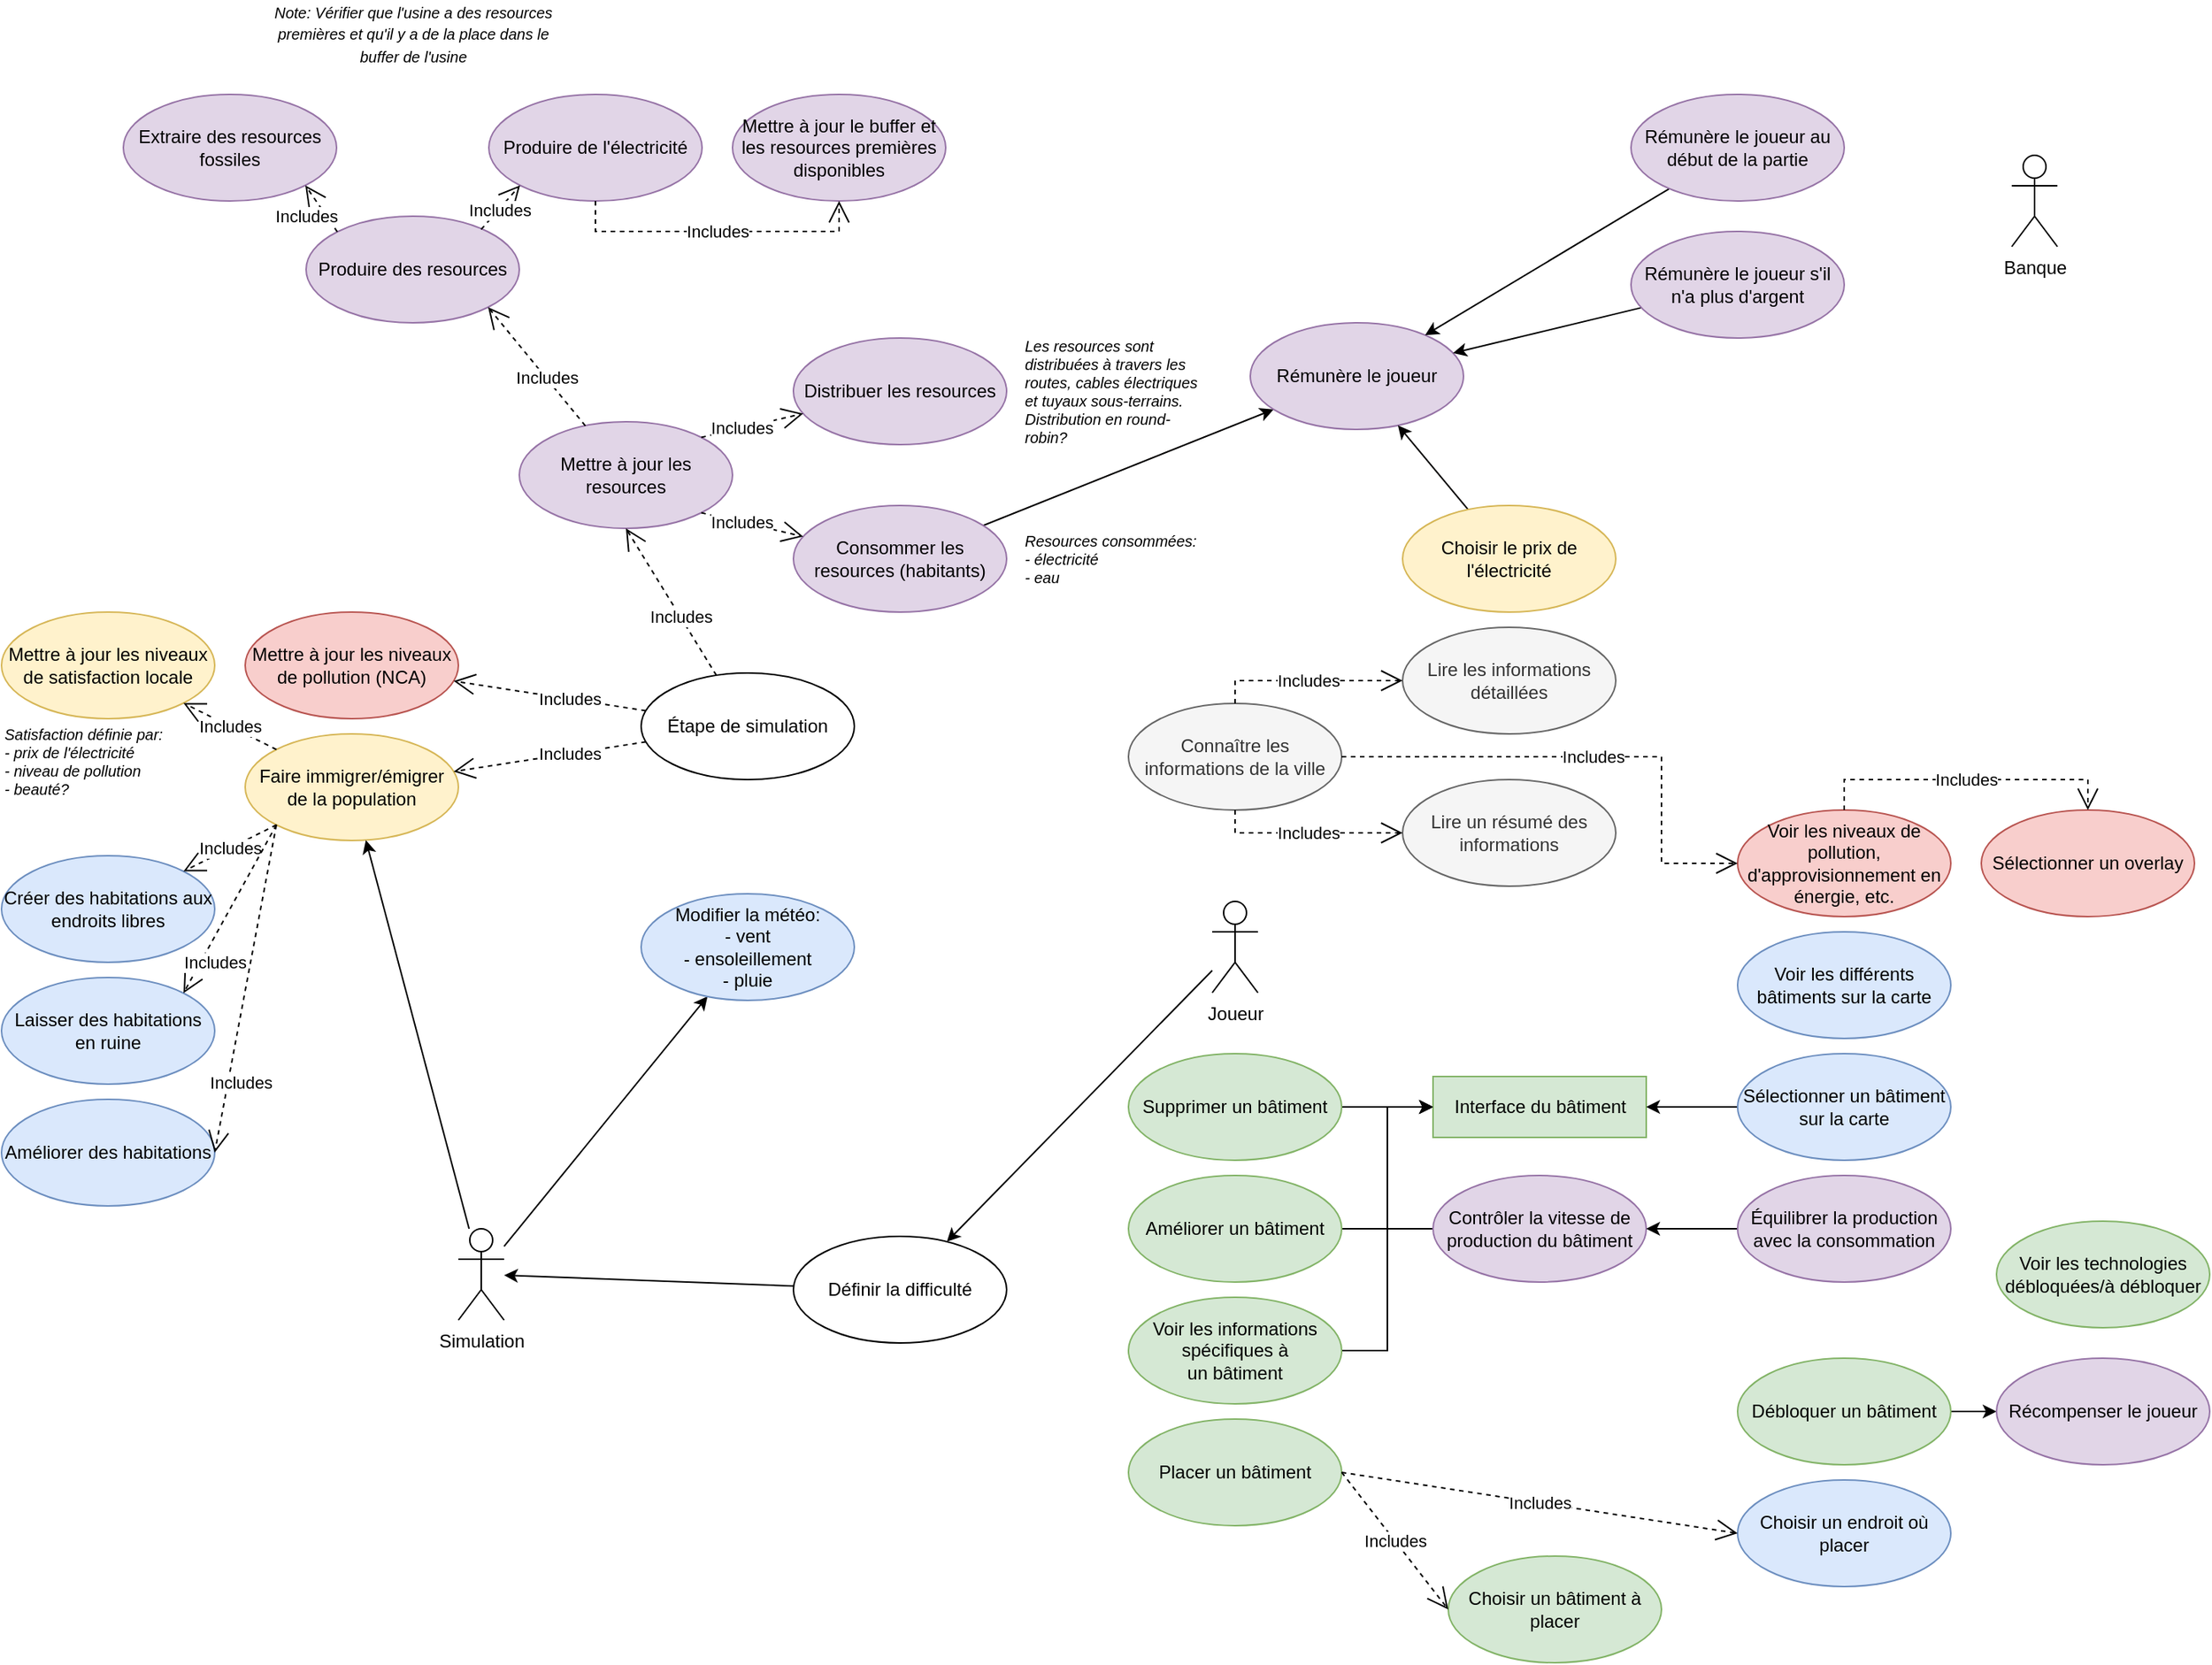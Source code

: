 <mxfile version="13.7.3" type="device" pages="4"><diagram id="BKpxObA5WlxApy4LPUcu" name="Page-1"><mxGraphModel dx="2523" dy="2109" grid="1" gridSize="10" guides="1" tooltips="1" connect="1" arrows="1" fold="1" page="1" pageScale="1" pageWidth="850" pageHeight="1100" math="0" shadow="0"><root><mxCell id="0"/><mxCell id="1" parent="0"/><mxCell id="05nmFog3QC1vqwLNGTM6-1" value="Joueur" style="shape=umlActor;verticalLabelPosition=bottom;verticalAlign=top;html=1;" parent="1" vertex="1"><mxGeometry x="135" y="190" width="30" height="60" as="geometry"/></mxCell><mxCell id="05nmFog3QC1vqwLNGTM6-4" value="Connaître les informations de la ville" style="ellipse;whiteSpace=wrap;html=1;fillColor=#f5f5f5;strokeColor=#666666;fontColor=#333333;" parent="1" vertex="1"><mxGeometry x="80" y="60" width="140" height="70" as="geometry"/></mxCell><mxCell id="05nmFog3QC1vqwLNGTM6-5" value="Lire les informations détaillées" style="ellipse;whiteSpace=wrap;html=1;fillColor=#f5f5f5;strokeColor=#666666;fontColor=#333333;" parent="1" vertex="1"><mxGeometry x="260" y="10" width="140" height="70" as="geometry"/></mxCell><mxCell id="05nmFog3QC1vqwLNGTM6-6" value="Lire un résumé des informations" style="ellipse;whiteSpace=wrap;html=1;fillColor=#f5f5f5;strokeColor=#666666;fontColor=#333333;" parent="1" vertex="1"><mxGeometry x="260" y="110" width="140" height="70" as="geometry"/></mxCell><mxCell id="05nmFog3QC1vqwLNGTM6-7" value="Includes" style="endArrow=open;endSize=12;dashed=1;html=1;rounded=0;edgeStyle=orthogonalEdgeStyle;exitX=0.5;exitY=1;exitDx=0;exitDy=0;entryX=0;entryY=0.5;entryDx=0;entryDy=0;" parent="1" source="05nmFog3QC1vqwLNGTM6-4" target="05nmFog3QC1vqwLNGTM6-6" edge="1"><mxGeometry width="160" relative="1" as="geometry"><mxPoint x="140" y="150" as="sourcePoint"/><mxPoint x="260" y="210" as="targetPoint"/></mxGeometry></mxCell><mxCell id="05nmFog3QC1vqwLNGTM6-8" value="Includes" style="endArrow=open;endSize=12;dashed=1;html=1;rounded=0;edgeStyle=orthogonalEdgeStyle;exitX=0.5;exitY=0;exitDx=0;exitDy=0;entryX=0;entryY=0.5;entryDx=0;entryDy=0;" parent="1" source="05nmFog3QC1vqwLNGTM6-4" target="05nmFog3QC1vqwLNGTM6-5" edge="1"><mxGeometry width="160" relative="1" as="geometry"><mxPoint x="150" y="100" as="sourcePoint"/><mxPoint x="260" y="145" as="targetPoint"/><Array as="points"><mxPoint x="150" y="45"/></Array></mxGeometry></mxCell><mxCell id="05nmFog3QC1vqwLNGTM6-11" value="Placer un bâtiment" style="ellipse;whiteSpace=wrap;html=1;fillColor=#d5e8d4;strokeColor=#82b366;" parent="1" vertex="1"><mxGeometry x="80" y="530" width="140" height="70" as="geometry"/></mxCell><mxCell id="05nmFog3QC1vqwLNGTM6-15" style="edgeStyle=orthogonalEdgeStyle;rounded=0;orthogonalLoop=1;jettySize=auto;html=1;entryX=0;entryY=0.5;entryDx=0;entryDy=0;" parent="1" source="05nmFog3QC1vqwLNGTM6-12" target="05nmFog3QC1vqwLNGTM6-14" edge="1"><mxGeometry relative="1" as="geometry"><Array as="points"><mxPoint x="260" y="325"/><mxPoint x="260" y="325"/></Array></mxGeometry></mxCell><mxCell id="05nmFog3QC1vqwLNGTM6-12" value="Supprimer un bâtiment" style="ellipse;whiteSpace=wrap;html=1;fillColor=#d5e8d4;strokeColor=#82b366;" parent="1" vertex="1"><mxGeometry x="80" y="290" width="140" height="70" as="geometry"/></mxCell><mxCell id="05nmFog3QC1vqwLNGTM6-16" style="edgeStyle=orthogonalEdgeStyle;rounded=0;orthogonalLoop=1;jettySize=auto;html=1;entryX=0;entryY=0.5;entryDx=0;entryDy=0;" parent="1" source="05nmFog3QC1vqwLNGTM6-13" target="05nmFog3QC1vqwLNGTM6-14" edge="1"><mxGeometry relative="1" as="geometry"/></mxCell><mxCell id="05nmFog3QC1vqwLNGTM6-13" value="Améliorer un bâtiment" style="ellipse;whiteSpace=wrap;html=1;fillColor=#d5e8d4;strokeColor=#82b366;" parent="1" vertex="1"><mxGeometry x="80" y="370" width="140" height="70" as="geometry"/></mxCell><mxCell id="05nmFog3QC1vqwLNGTM6-14" value="Interface du bâtiment" style="html=1;fillColor=#d5e8d4;strokeColor=#82b366;" parent="1" vertex="1"><mxGeometry x="280" y="305" width="140" height="40" as="geometry"/></mxCell><mxCell id="05nmFog3QC1vqwLNGTM6-18" style="edgeStyle=orthogonalEdgeStyle;rounded=0;orthogonalLoop=1;jettySize=auto;html=1;entryX=0;entryY=0.5;entryDx=0;entryDy=0;" parent="1" source="05nmFog3QC1vqwLNGTM6-17" target="05nmFog3QC1vqwLNGTM6-14" edge="1"><mxGeometry relative="1" as="geometry"><Array as="points"><mxPoint x="250" y="485"/><mxPoint x="250" y="325"/></Array></mxGeometry></mxCell><mxCell id="05nmFog3QC1vqwLNGTM6-17" value="Voir les informations spécifiques à&lt;br&gt;un bâtiment" style="ellipse;whiteSpace=wrap;html=1;fillColor=#d5e8d4;strokeColor=#82b366;" parent="1" vertex="1"><mxGeometry x="80" y="450" width="140" height="70" as="geometry"/></mxCell><mxCell id="05nmFog3QC1vqwLNGTM6-23" value="Choisir un bâtiment à placer" style="ellipse;whiteSpace=wrap;html=1;fillColor=#d5e8d4;strokeColor=#82b366;" parent="1" vertex="1"><mxGeometry x="290" y="620" width="140" height="70" as="geometry"/></mxCell><mxCell id="05nmFog3QC1vqwLNGTM6-43" value="" style="edgeStyle=elbowEdgeStyle;rounded=0;orthogonalLoop=1;jettySize=auto;elbow=vertical;html=1;" parent="1" source="05nmFog3QC1vqwLNGTM6-24" target="05nmFog3QC1vqwLNGTM6-14" edge="1"><mxGeometry relative="1" as="geometry"/></mxCell><mxCell id="05nmFog3QC1vqwLNGTM6-24" value="Sélectionner un bâtiment sur la carte" style="ellipse;whiteSpace=wrap;html=1;fillColor=#dae8fc;strokeColor=#6c8ebf;" parent="1" vertex="1"><mxGeometry x="480" y="290" width="140" height="70" as="geometry"/></mxCell><mxCell id="05nmFog3QC1vqwLNGTM6-26" value="Choisir un endroit où placer" style="ellipse;whiteSpace=wrap;html=1;fillColor=#dae8fc;strokeColor=#6c8ebf;" parent="1" vertex="1"><mxGeometry x="480" y="570" width="140" height="70" as="geometry"/></mxCell><mxCell id="05nmFog3QC1vqwLNGTM6-27" value="Includes" style="endArrow=open;endSize=12;dashed=1;html=1;rounded=0;exitX=1;exitY=0.5;exitDx=0;exitDy=0;entryX=0;entryY=0.5;entryDx=0;entryDy=0;" parent="1" source="05nmFog3QC1vqwLNGTM6-11" target="05nmFog3QC1vqwLNGTM6-23" edge="1"><mxGeometry width="160" relative="1" as="geometry"><mxPoint x="230" y="575" as="sourcePoint"/><mxPoint x="350.334" y="469.664" as="targetPoint"/></mxGeometry></mxCell><mxCell id="05nmFog3QC1vqwLNGTM6-28" value="Includes" style="endArrow=open;endSize=12;dashed=1;html=1;rounded=0;exitX=1;exitY=0.5;exitDx=0;exitDy=0;entryX=0;entryY=0.5;entryDx=0;entryDy=0;" parent="1" source="05nmFog3QC1vqwLNGTM6-11" target="05nmFog3QC1vqwLNGTM6-26" edge="1"><mxGeometry width="160" relative="1" as="geometry"><mxPoint x="240" y="585" as="sourcePoint"/><mxPoint x="360.334" y="479.664" as="targetPoint"/></mxGeometry></mxCell><mxCell id="05nmFog3QC1vqwLNGTM6-30" value="Voir les différents bâtiments sur la carte" style="ellipse;whiteSpace=wrap;html=1;fillColor=#dae8fc;strokeColor=#6c8ebf;" parent="1" vertex="1"><mxGeometry x="480" y="210" width="140" height="70" as="geometry"/></mxCell><mxCell id="05nmFog3QC1vqwLNGTM6-31" value="Voir les niveaux de pollution, d'approvisionnement en énergie, etc." style="ellipse;whiteSpace=wrap;html=1;fillColor=#f8cecc;strokeColor=#b85450;" parent="1" vertex="1"><mxGeometry x="480" y="130" width="140" height="70" as="geometry"/></mxCell><mxCell id="05nmFog3QC1vqwLNGTM6-32" value="Sélectionner un overlay" style="ellipse;whiteSpace=wrap;html=1;fillColor=#f8cecc;strokeColor=#b85450;" parent="1" vertex="1"><mxGeometry x="640" y="130" width="140" height="70" as="geometry"/></mxCell><mxCell id="05nmFog3QC1vqwLNGTM6-34" value="Includes" style="endArrow=open;endSize=12;dashed=1;html=1;rounded=0;exitX=0.5;exitY=0;exitDx=0;exitDy=0;edgeStyle=elbowEdgeStyle;elbow=vertical;entryX=0.5;entryY=0;entryDx=0;entryDy=0;" parent="1" source="05nmFog3QC1vqwLNGTM6-31" target="05nmFog3QC1vqwLNGTM6-32" edge="1"><mxGeometry width="160" relative="1" as="geometry"><mxPoint x="570" y="60" as="sourcePoint"/><mxPoint x="730" y="60" as="targetPoint"/><Array as="points"><mxPoint x="640" y="110"/></Array></mxGeometry></mxCell><mxCell id="05nmFog3QC1vqwLNGTM6-91" style="edgeStyle=none;rounded=0;orthogonalLoop=1;jettySize=auto;html=1;" parent="1" source="05nmFog3QC1vqwLNGTM6-36" target="05nmFog3QC1vqwLNGTM6-86" edge="1"><mxGeometry relative="1" as="geometry"/></mxCell><mxCell id="05nmFog3QC1vqwLNGTM6-36" value="Simulation" style="shape=umlActor;verticalLabelPosition=bottom;verticalAlign=top;html=1;" parent="1" vertex="1"><mxGeometry x="-360" y="405" width="30" height="60" as="geometry"/></mxCell><mxCell id="05nmFog3QC1vqwLNGTM6-39" value="Mettre à jour les niveaux de pollution (NCA)" style="ellipse;whiteSpace=wrap;html=1;fillColor=#f8cecc;strokeColor=#b85450;" parent="1" vertex="1"><mxGeometry x="-500" width="140" height="70" as="geometry"/></mxCell><mxCell id="05nmFog3QC1vqwLNGTM6-40" value="Mettre à jour les niveaux de satisfaction locale" style="ellipse;whiteSpace=wrap;html=1;fillColor=#fff2cc;strokeColor=#d6b656;" parent="1" vertex="1"><mxGeometry x="-660" width="140" height="70" as="geometry"/></mxCell><mxCell id="05nmFog3QC1vqwLNGTM6-41" value="Faire immigrer/émigrer de la population" style="ellipse;whiteSpace=wrap;html=1;fillColor=#fff2cc;strokeColor=#d6b656;" parent="1" vertex="1"><mxGeometry x="-500" y="80" width="140" height="70" as="geometry"/></mxCell><mxCell id="05nmFog3QC1vqwLNGTM6-44" value="Créer des habitations aux endroits libres" style="ellipse;whiteSpace=wrap;html=1;fillColor=#dae8fc;strokeColor=#6c8ebf;" parent="1" vertex="1"><mxGeometry x="-660" y="160" width="140" height="70" as="geometry"/></mxCell><mxCell id="05nmFog3QC1vqwLNGTM6-45" value="Includes" style="endArrow=open;endSize=12;dashed=1;html=1;rounded=0;exitX=0;exitY=1;exitDx=0;exitDy=0;entryX=1;entryY=0;entryDx=0;entryDy=0;" parent="1" source="05nmFog3QC1vqwLNGTM6-41" target="05nmFog3QC1vqwLNGTM6-44" edge="1"><mxGeometry width="160" relative="1" as="geometry"><mxPoint x="-530.0" y="270" as="sourcePoint"/><mxPoint x="-270.0" y="310" as="targetPoint"/></mxGeometry></mxCell><mxCell id="05nmFog3QC1vqwLNGTM6-46" value="Includes" style="endArrow=open;endSize=12;dashed=1;html=1;rounded=0;exitX=0;exitY=0;exitDx=0;exitDy=0;entryX=1;entryY=1;entryDx=0;entryDy=0;" parent="1" source="05nmFog3QC1vqwLNGTM6-41" target="05nmFog3QC1vqwLNGTM6-40" edge="1"><mxGeometry width="160" relative="1" as="geometry"><mxPoint x="-580.0" y="270" as="sourcePoint"/><mxPoint x="-320.0" y="310" as="targetPoint"/></mxGeometry></mxCell><mxCell id="05nmFog3QC1vqwLNGTM6-47" value="Laisser des habitations en ruine" style="ellipse;whiteSpace=wrap;html=1;fillColor=#dae8fc;strokeColor=#6c8ebf;" parent="1" vertex="1"><mxGeometry x="-660" y="240" width="140" height="70" as="geometry"/></mxCell><mxCell id="05nmFog3QC1vqwLNGTM6-48" value="Includes" style="endArrow=open;endSize=12;dashed=1;html=1;rounded=0;exitX=0;exitY=1;exitDx=0;exitDy=0;entryX=1;entryY=0;entryDx=0;entryDy=0;" parent="1" source="05nmFog3QC1vqwLNGTM6-41" target="05nmFog3QC1vqwLNGTM6-47" edge="1"><mxGeometry x="0.562" y="8" width="160" relative="1" as="geometry"><mxPoint x="-469.497" y="149.749" as="sourcePoint"/><mxPoint x="-530.503" y="180.251" as="targetPoint"/><mxPoint as="offset"/></mxGeometry></mxCell><mxCell id="05nmFog3QC1vqwLNGTM6-51" value="&lt;div style=&quot;font-size: 10px&quot;&gt;&lt;i&gt;&lt;font style=&quot;font-size: 10px&quot;&gt;Satisfaction définie par:&lt;/font&gt;&lt;/i&gt;&lt;/div&gt;&lt;div style=&quot;font-size: 10px&quot;&gt;&lt;span&gt;&lt;i&gt;&lt;font style=&quot;font-size: 10px&quot;&gt;- prix de l'électricité&lt;/font&gt;&lt;/i&gt;&lt;/span&gt;&lt;/div&gt;&lt;div style=&quot;font-size: 10px&quot;&gt;&lt;span&gt;&lt;i&gt;&lt;font style=&quot;font-size: 10px&quot;&gt;- niveau de pollution&lt;/font&gt;&lt;/i&gt;&lt;/span&gt;&lt;/div&gt;&lt;div style=&quot;font-size: 10px&quot;&gt;&lt;i&gt;&lt;font style=&quot;font-size: 10px&quot;&gt;- beauté?&lt;/font&gt;&lt;/i&gt;&lt;/div&gt;" style="text;html=1;strokeColor=none;fillColor=none;align=left;verticalAlign=middle;whiteSpace=wrap;rounded=0;" parent="1" vertex="1"><mxGeometry x="-660" y="70" width="120" height="55" as="geometry"/></mxCell><mxCell id="05nmFog3QC1vqwLNGTM6-52" value="Produire des resources" style="ellipse;whiteSpace=wrap;html=1;fillColor=#e1d5e7;strokeColor=#9673a6;" parent="1" vertex="1"><mxGeometry x="-460" y="-260" width="140" height="70" as="geometry"/></mxCell><mxCell id="05nmFog3QC1vqwLNGTM6-53" value="Extraire des resources fossiles" style="ellipse;whiteSpace=wrap;html=1;fillColor=#e1d5e7;strokeColor=#9673a6;" parent="1" vertex="1"><mxGeometry x="-580" y="-340" width="140" height="70" as="geometry"/></mxCell><mxCell id="05nmFog3QC1vqwLNGTM6-54" value="Includes" style="endArrow=open;endSize=12;dashed=1;html=1;rounded=0;exitX=0;exitY=0;exitDx=0;exitDy=0;entryX=1;entryY=1;entryDx=0;entryDy=0;" parent="1" source="05nmFog3QC1vqwLNGTM6-52" target="05nmFog3QC1vqwLNGTM6-53" edge="1"><mxGeometry x="0.099" y="11" width="160" relative="1" as="geometry"><mxPoint x="-479.997" y="-209.749" as="sourcePoint"/><mxPoint x="-541.003" y="-240.251" as="targetPoint"/><mxPoint as="offset"/></mxGeometry></mxCell><mxCell id="05nmFog3QC1vqwLNGTM6-57" value="Produire de l'électricité" style="ellipse;whiteSpace=wrap;html=1;fillColor=#e1d5e7;strokeColor=#9673a6;" parent="1" vertex="1"><mxGeometry x="-340" y="-340" width="140" height="70" as="geometry"/></mxCell><mxCell id="05nmFog3QC1vqwLNGTM6-58" value="Includes" style="endArrow=open;endSize=12;dashed=1;html=1;rounded=0;exitX=0.821;exitY=0.124;exitDx=0;exitDy=0;entryX=0;entryY=1;entryDx=0;entryDy=0;exitPerimeter=0;" parent="1" source="05nmFog3QC1vqwLNGTM6-52" target="05nmFog3QC1vqwLNGTM6-57" edge="1"><mxGeometry x="-0.088" width="160" relative="1" as="geometry"><mxPoint x="-268.997" y="-229.499" as="sourcePoint"/><mxPoint x="-290.003" y="-260.001" as="targetPoint"/><mxPoint as="offset"/></mxGeometry></mxCell><mxCell id="05nmFog3QC1vqwLNGTM6-63" value="Mettre à jour le buffer et les resources premières disponibles" style="ellipse;whiteSpace=wrap;html=1;fillColor=#e1d5e7;strokeColor=#9673a6;" parent="1" vertex="1"><mxGeometry x="-180" y="-340" width="140" height="70" as="geometry"/></mxCell><mxCell id="05nmFog3QC1vqwLNGTM6-64" value="Mettre à jour les resources" style="ellipse;whiteSpace=wrap;html=1;fillColor=#e1d5e7;strokeColor=#9673a6;" parent="1" vertex="1"><mxGeometry x="-320" y="-125" width="140" height="70" as="geometry"/></mxCell><mxCell id="05nmFog3QC1vqwLNGTM6-65" value="Includes" style="endArrow=open;endSize=12;dashed=1;html=1;rounded=0;entryX=1;entryY=1;entryDx=0;entryDy=0;" parent="1" source="05nmFog3QC1vqwLNGTM6-64" target="05nmFog3QC1vqwLNGTM6-52" edge="1"><mxGeometry x="-0.2" width="160" relative="1" as="geometry"><mxPoint x="-220" y="-170" as="sourcePoint"/><mxPoint x="-300" y="-220" as="targetPoint"/><mxPoint as="offset"/></mxGeometry></mxCell><mxCell id="05nmFog3QC1vqwLNGTM6-67" value="Includes" style="endArrow=open;endSize=12;dashed=1;html=1;rounded=0;exitX=0.5;exitY=1;exitDx=0;exitDy=0;edgeStyle=elbowEdgeStyle;elbow=vertical;entryX=0.5;entryY=1;entryDx=0;entryDy=0;" parent="1" source="05nmFog3QC1vqwLNGTM6-57" target="05nmFog3QC1vqwLNGTM6-63" edge="1"><mxGeometry width="160" relative="1" as="geometry"><mxPoint x="-260" y="-215" as="sourcePoint"/><mxPoint x="-100" y="-215" as="targetPoint"/><Array as="points"><mxPoint x="-160" y="-250"/><mxPoint x="-170" y="-235"/></Array></mxGeometry></mxCell><mxCell id="05nmFog3QC1vqwLNGTM6-68" value="Distribuer les resources" style="ellipse;whiteSpace=wrap;html=1;fillColor=#e1d5e7;strokeColor=#9673a6;" parent="1" vertex="1"><mxGeometry x="-140" y="-180" width="140" height="70" as="geometry"/></mxCell><mxCell id="05nmFog3QC1vqwLNGTM6-69" value="Includes" style="endArrow=open;endSize=12;dashed=1;html=1;rounded=0;exitX=1;exitY=0;exitDx=0;exitDy=0;" parent="1" source="05nmFog3QC1vqwLNGTM6-64" target="05nmFog3QC1vqwLNGTM6-68" edge="1"><mxGeometry x="-0.2" width="160" relative="1" as="geometry"><mxPoint x="-200" y="-170" as="sourcePoint"/><mxPoint x="-120" y="-220" as="targetPoint"/><mxPoint as="offset"/></mxGeometry></mxCell><mxCell id="05nmFog3QC1vqwLNGTM6-108" style="edgeStyle=none;rounded=0;orthogonalLoop=1;jettySize=auto;html=1;strokeColor=#030101;" parent="1" source="05nmFog3QC1vqwLNGTM6-70" target="05nmFog3QC1vqwLNGTM6-107" edge="1"><mxGeometry relative="1" as="geometry"/></mxCell><mxCell id="05nmFog3QC1vqwLNGTM6-70" value="Consommer les resources (habitants)" style="ellipse;whiteSpace=wrap;html=1;fillColor=#e1d5e7;strokeColor=#9673a6;" parent="1" vertex="1"><mxGeometry x="-140" y="-70" width="140" height="70" as="geometry"/></mxCell><mxCell id="05nmFog3QC1vqwLNGTM6-71" value="Includes" style="endArrow=open;endSize=12;dashed=1;html=1;rounded=0;exitX=1;exitY=1;exitDx=0;exitDy=0;" parent="1" source="05nmFog3QC1vqwLNGTM6-64" target="05nmFog3QC1vqwLNGTM6-70" edge="1"><mxGeometry x="-0.2" width="160" relative="1" as="geometry"><mxPoint x="-190.0" y="-135" as="sourcePoint"/><mxPoint x="-130.0" y="-135" as="targetPoint"/><mxPoint as="offset"/></mxGeometry></mxCell><mxCell id="05nmFog3QC1vqwLNGTM6-72" value="&lt;div style=&quot;font-size: 10px&quot;&gt;&lt;i&gt;Les resources sont distribuées à travers les routes, cables électriques et tuyaux sous-terrains. Distribution en round-robin?&lt;/i&gt;&lt;/div&gt;" style="text;html=1;strokeColor=none;fillColor=none;align=left;verticalAlign=middle;whiteSpace=wrap;rounded=0;" parent="1" vertex="1"><mxGeometry x="10" y="-180" width="120" height="70" as="geometry"/></mxCell><mxCell id="05nmFog3QC1vqwLNGTM6-73" value="&lt;div style=&quot;font-size: 10px&quot;&gt;&lt;i&gt;Resources consommées:&lt;/i&gt;&lt;/div&gt;&lt;div style=&quot;font-size: 10px&quot;&gt;&lt;i&gt;- électricité&lt;/i&gt;&lt;/div&gt;&lt;div style=&quot;font-size: 10px&quot;&gt;&lt;i&gt;- eau&lt;/i&gt;&lt;/div&gt;" style="text;html=1;strokeColor=none;fillColor=none;align=left;verticalAlign=middle;whiteSpace=wrap;rounded=0;" parent="1" vertex="1"><mxGeometry x="10" y="-70" width="120" height="70" as="geometry"/></mxCell><mxCell id="05nmFog3QC1vqwLNGTM6-76" value="Étape de simulation" style="ellipse;whiteSpace=wrap;html=1;" parent="1" vertex="1"><mxGeometry x="-240" y="40" width="140" height="70" as="geometry"/></mxCell><mxCell id="05nmFog3QC1vqwLNGTM6-77" value="Includes" style="endArrow=open;endSize=12;dashed=1;html=1;rounded=0;entryX=0.5;entryY=1;entryDx=0;entryDy=0;" parent="1" source="05nmFog3QC1vqwLNGTM6-76" target="05nmFog3QC1vqwLNGTM6-64" edge="1"><mxGeometry x="-0.2" width="160" relative="1" as="geometry"><mxPoint x="-216.136" y="47.883" as="sourcePoint"/><mxPoint x="-280.003" y="-30.001" as="targetPoint"/><mxPoint as="offset"/></mxGeometry></mxCell><mxCell id="05nmFog3QC1vqwLNGTM6-78" value="Includes" style="endArrow=open;endSize=12;dashed=1;html=1;rounded=0;" parent="1" source="05nmFog3QC1vqwLNGTM6-76" target="05nmFog3QC1vqwLNGTM6-39" edge="1"><mxGeometry x="-0.2" width="160" relative="1" as="geometry"><mxPoint x="-246.136" y="157.883" as="sourcePoint"/><mxPoint x="-310.003" y="79.999" as="targetPoint"/><mxPoint as="offset"/></mxGeometry></mxCell><mxCell id="05nmFog3QC1vqwLNGTM6-79" value="Includes" style="endArrow=open;endSize=12;dashed=1;html=1;rounded=0;" parent="1" source="05nmFog3QC1vqwLNGTM6-76" target="05nmFog3QC1vqwLNGTM6-41" edge="1"><mxGeometry x="-0.2" width="160" relative="1" as="geometry"><mxPoint x="-238.066" y="240.003" as="sourcePoint"/><mxPoint x="-301.933" y="162.119" as="targetPoint"/><mxPoint as="offset"/></mxGeometry></mxCell><mxCell id="05nmFog3QC1vqwLNGTM6-80" value="Définir la difficulté" style="ellipse;whiteSpace=wrap;html=1;" parent="1" vertex="1"><mxGeometry x="-140" y="410" width="140" height="70" as="geometry"/></mxCell><mxCell id="05nmFog3QC1vqwLNGTM6-82" value="" style="endArrow=classic;html=1;rounded=0;elbow=vertical;" parent="1" source="05nmFog3QC1vqwLNGTM6-1" target="05nmFog3QC1vqwLNGTM6-80" edge="1"><mxGeometry width="50" height="50" relative="1" as="geometry"><mxPoint x="60" y="280" as="sourcePoint"/><mxPoint x="-120" y="270" as="targetPoint"/></mxGeometry></mxCell><mxCell id="05nmFog3QC1vqwLNGTM6-83" value="" style="endArrow=classic;html=1;rounded=0;elbow=vertical;" parent="1" source="05nmFog3QC1vqwLNGTM6-80" target="05nmFog3QC1vqwLNGTM6-36" edge="1"><mxGeometry width="50" height="50" relative="1" as="geometry"><mxPoint x="-127.92" y="391.45" as="sourcePoint"/><mxPoint x="-212.083" y="439.998" as="targetPoint"/></mxGeometry></mxCell><mxCell id="05nmFog3QC1vqwLNGTM6-85" style="edgeStyle=none;rounded=0;orthogonalLoop=1;jettySize=auto;html=1;" parent="1" source="05nmFog3QC1vqwLNGTM6-36" target="05nmFog3QC1vqwLNGTM6-41" edge="1"><mxGeometry relative="1" as="geometry"><mxPoint x="-378.584" y="320.264" as="sourcePoint"/></mxGeometry></mxCell><mxCell id="05nmFog3QC1vqwLNGTM6-86" value="Modifier la météo:&lt;br&gt;- vent&lt;br&gt;- ensoleillement&lt;br&gt;- pluie" style="ellipse;whiteSpace=wrap;html=1;fillColor=#dae8fc;strokeColor=#6c8ebf;" parent="1" vertex="1"><mxGeometry x="-240" y="185" width="140" height="70" as="geometry"/></mxCell><mxCell id="05nmFog3QC1vqwLNGTM6-96" style="edgeStyle=elbowEdgeStyle;rounded=0;orthogonalLoop=1;jettySize=auto;html=1;entryX=0;entryY=0.5;entryDx=0;entryDy=0;" parent="1" source="05nmFog3QC1vqwLNGTM6-95" target="05nmFog3QC1vqwLNGTM6-14" edge="1"><mxGeometry relative="1" as="geometry"><Array as="points"><mxPoint x="250" y="348"/></Array></mxGeometry></mxCell><mxCell id="05nmFog3QC1vqwLNGTM6-95" value="Contrôler la vitesse de production du bâtiment" style="ellipse;whiteSpace=wrap;html=1;fillColor=#e1d5e7;strokeColor=#9673a6;" parent="1" vertex="1"><mxGeometry x="280" y="370" width="140" height="70" as="geometry"/></mxCell><mxCell id="05nmFog3QC1vqwLNGTM6-97" value="Includes" style="endArrow=open;endSize=12;dashed=1;html=1;rounded=0;edgeStyle=orthogonalEdgeStyle;" parent="1" source="05nmFog3QC1vqwLNGTM6-4" target="05nmFog3QC1vqwLNGTM6-31" edge="1"><mxGeometry width="160" relative="1" as="geometry"><mxPoint x="160" y="140" as="sourcePoint"/><mxPoint x="270" y="155" as="targetPoint"/><Array as="points"><mxPoint x="430" y="95"/><mxPoint x="430" y="165"/></Array></mxGeometry></mxCell><mxCell id="05nmFog3QC1vqwLNGTM6-99" style="edgeStyle=elbowEdgeStyle;rounded=0;orthogonalLoop=1;jettySize=auto;html=1;" parent="1" source="05nmFog3QC1vqwLNGTM6-98" target="05nmFog3QC1vqwLNGTM6-95" edge="1"><mxGeometry relative="1" as="geometry"/></mxCell><mxCell id="05nmFog3QC1vqwLNGTM6-98" value="Équilibrer la production avec la consommation" style="ellipse;whiteSpace=wrap;html=1;fillColor=#e1d5e7;strokeColor=#9673a6;" parent="1" vertex="1"><mxGeometry x="480" y="370" width="140" height="70" as="geometry"/></mxCell><mxCell id="twugHHgipbLyayKjFonK-4" style="edgeStyle=orthogonalEdgeStyle;rounded=0;orthogonalLoop=1;jettySize=auto;html=1;" parent="1" source="05nmFog3QC1vqwLNGTM6-101" target="twugHHgipbLyayKjFonK-3" edge="1"><mxGeometry relative="1" as="geometry"/></mxCell><mxCell id="05nmFog3QC1vqwLNGTM6-101" value="Débloquer un bâtiment" style="ellipse;whiteSpace=wrap;html=1;fillColor=#d5e8d4;strokeColor=#82b366;" parent="1" vertex="1"><mxGeometry x="480" y="490" width="140" height="70" as="geometry"/></mxCell><mxCell id="05nmFog3QC1vqwLNGTM6-107" value="Rémunère le joueur" style="ellipse;whiteSpace=wrap;html=1;fillColor=#e1d5e7;strokeColor=#9673a6;" parent="1" vertex="1"><mxGeometry x="160" y="-190" width="140" height="70" as="geometry"/></mxCell><mxCell id="05nmFog3QC1vqwLNGTM6-113" style="edgeStyle=none;rounded=0;orthogonalLoop=1;jettySize=auto;html=1;strokeColor=#030101;" parent="1" source="05nmFog3QC1vqwLNGTM6-112" target="05nmFog3QC1vqwLNGTM6-107" edge="1"><mxGeometry relative="1" as="geometry"/></mxCell><mxCell id="05nmFog3QC1vqwLNGTM6-112" value="Choisir le prix de l'électricité" style="ellipse;whiteSpace=wrap;html=1;fillColor=#fff2cc;strokeColor=#d6b656;" parent="1" vertex="1"><mxGeometry x="260" y="-70" width="140" height="70" as="geometry"/></mxCell><mxCell id="x-Tf0wciSRKckbv1DGSJ-1" value="Banque" style="shape=umlActor;verticalLabelPosition=bottom;verticalAlign=top;html=1;outlineConnect=0;" parent="1" vertex="1"><mxGeometry x="660" y="-300" width="30" height="60" as="geometry"/></mxCell><mxCell id="x-Tf0wciSRKckbv1DGSJ-5" style="rounded=0;orthogonalLoop=1;jettySize=auto;html=1;" parent="1" source="x-Tf0wciSRKckbv1DGSJ-4" target="05nmFog3QC1vqwLNGTM6-107" edge="1"><mxGeometry relative="1" as="geometry"/></mxCell><mxCell id="x-Tf0wciSRKckbv1DGSJ-4" value="Rémunère le joueur s'il n'a plus d'argent" style="ellipse;whiteSpace=wrap;html=1;fillColor=#e1d5e7;strokeColor=#9673a6;" parent="1" vertex="1"><mxGeometry x="410" y="-250" width="140" height="70" as="geometry"/></mxCell><mxCell id="x-Tf0wciSRKckbv1DGSJ-7" style="edgeStyle=none;rounded=0;orthogonalLoop=1;jettySize=auto;html=1;" parent="1" source="x-Tf0wciSRKckbv1DGSJ-6" target="05nmFog3QC1vqwLNGTM6-107" edge="1"><mxGeometry relative="1" as="geometry"/></mxCell><mxCell id="x-Tf0wciSRKckbv1DGSJ-6" value="Rémunère le joueur au début de la partie" style="ellipse;whiteSpace=wrap;html=1;fillColor=#e1d5e7;strokeColor=#9673a6;" parent="1" vertex="1"><mxGeometry x="410" y="-340" width="140" height="70" as="geometry"/></mxCell><mxCell id="x-Tf0wciSRKckbv1DGSJ-8" value="Améliorer des habitations" style="ellipse;whiteSpace=wrap;html=1;fillColor=#dae8fc;strokeColor=#6c8ebf;" parent="1" vertex="1"><mxGeometry x="-660" y="320" width="140" height="70" as="geometry"/></mxCell><mxCell id="x-Tf0wciSRKckbv1DGSJ-9" value="Includes" style="endArrow=open;endSize=12;dashed=1;html=1;rounded=0;exitX=0;exitY=1;exitDx=0;exitDy=0;entryX=1;entryY=0.5;entryDx=0;entryDy=0;" parent="1" source="05nmFog3QC1vqwLNGTM6-41" target="x-Tf0wciSRKckbv1DGSJ-8" edge="1"><mxGeometry x="0.562" y="8" width="160" relative="1" as="geometry"><mxPoint x="-469.497" y="149.749" as="sourcePoint"/><mxPoint x="-530.503" y="260.251" as="targetPoint"/><mxPoint as="offset"/></mxGeometry></mxCell><mxCell id="twugHHgipbLyayKjFonK-1" value="&lt;i&gt;&lt;font style=&quot;font-size: 10px&quot;&gt;Note: Vérifier que l'usine a des resources premières et qu'il y a de la place dans le buffer de l'usine&lt;/font&gt;&lt;/i&gt;" style="text;html=1;strokeColor=none;fillColor=none;align=center;verticalAlign=middle;whiteSpace=wrap;rounded=0;" parent="1" vertex="1"><mxGeometry x="-487.5" y="-390" width="195" height="20" as="geometry"/></mxCell><mxCell id="twugHHgipbLyayKjFonK-2" value="Voir les technologies débloquées/à débloquer" style="ellipse;whiteSpace=wrap;html=1;fillColor=#d5e8d4;strokeColor=#82b366;" parent="1" vertex="1"><mxGeometry x="650" y="400" width="140" height="70" as="geometry"/></mxCell><mxCell id="twugHHgipbLyayKjFonK-3" value="Récompenser le joueur" style="ellipse;whiteSpace=wrap;html=1;fillColor=#e1d5e7;strokeColor=#9673a6;" parent="1" vertex="1"><mxGeometry x="650" y="490" width="140" height="70" as="geometry"/></mxCell></root></mxGraphModel></diagram><diagram id="9fIcNkGRDBjibVKq3E4E" name="Page-2"><mxGraphModel dx="1181" dy="1226" grid="1" gridSize="10" guides="1" tooltips="1" connect="1" arrows="1" fold="1" page="1" pageScale="1" pageWidth="850" pageHeight="1100" math="0" shadow="0"><root><mxCell id="xvkcenjCir4stBcCDLtu-0"/><mxCell id="xvkcenjCir4stBcCDLtu-1" parent="xvkcenjCir4stBcCDLtu-0"/><mxCell id="xvkcenjCir4stBcCDLtu-38" style="rounded=0;orthogonalLoop=1;jettySize=auto;html=1;" edge="1" parent="xvkcenjCir4stBcCDLtu-1" source="xvkcenjCir4stBcCDLtu-2" target="xvkcenjCir4stBcCDLtu-15"><mxGeometry relative="1" as="geometry"/></mxCell><mxCell id="xvkcenjCir4stBcCDLtu-39" style="edgeStyle=none;rounded=0;orthogonalLoop=1;jettySize=auto;html=1;" edge="1" parent="xvkcenjCir4stBcCDLtu-1" source="xvkcenjCir4stBcCDLtu-2" target="xvkcenjCir4stBcCDLtu-12"><mxGeometry relative="1" as="geometry"/></mxCell><mxCell id="xvkcenjCir4stBcCDLtu-40" style="edgeStyle=none;rounded=0;orthogonalLoop=1;jettySize=auto;html=1;" edge="1" parent="xvkcenjCir4stBcCDLtu-1" source="xvkcenjCir4stBcCDLtu-2" target="xvkcenjCir4stBcCDLtu-10"><mxGeometry relative="1" as="geometry"/></mxCell><mxCell id="xvkcenjCir4stBcCDLtu-41" style="edgeStyle=none;rounded=0;orthogonalLoop=1;jettySize=auto;html=1;" edge="1" parent="xvkcenjCir4stBcCDLtu-1" source="xvkcenjCir4stBcCDLtu-2" target="xvkcenjCir4stBcCDLtu-18"><mxGeometry relative="1" as="geometry"/></mxCell><mxCell id="xvkcenjCir4stBcCDLtu-42" style="edgeStyle=none;rounded=0;orthogonalLoop=1;jettySize=auto;html=1;" edge="1" parent="xvkcenjCir4stBcCDLtu-1" source="xvkcenjCir4stBcCDLtu-2" target="xvkcenjCir4stBcCDLtu-33"><mxGeometry relative="1" as="geometry"/></mxCell><mxCell id="xvkcenjCir4stBcCDLtu-43" style="edgeStyle=none;rounded=0;orthogonalLoop=1;jettySize=auto;html=1;" edge="1" parent="xvkcenjCir4stBcCDLtu-1" source="xvkcenjCir4stBcCDLtu-2" target="xvkcenjCir4stBcCDLtu-34"><mxGeometry relative="1" as="geometry"/></mxCell><mxCell id="xvkcenjCir4stBcCDLtu-44" style="edgeStyle=none;rounded=0;orthogonalLoop=1;jettySize=auto;html=1;" edge="1" parent="xvkcenjCir4stBcCDLtu-1" source="xvkcenjCir4stBcCDLtu-2" target="xvkcenjCir4stBcCDLtu-32"><mxGeometry relative="1" as="geometry"/></mxCell><mxCell id="xvkcenjCir4stBcCDLtu-45" style="edgeStyle=none;rounded=0;orthogonalLoop=1;jettySize=auto;html=1;" edge="1" parent="xvkcenjCir4stBcCDLtu-1" source="xvkcenjCir4stBcCDLtu-2" target="xvkcenjCir4stBcCDLtu-30"><mxGeometry relative="1" as="geometry"/></mxCell><mxCell id="xvkcenjCir4stBcCDLtu-46" style="edgeStyle=none;rounded=0;orthogonalLoop=1;jettySize=auto;html=1;" edge="1" parent="xvkcenjCir4stBcCDLtu-1" source="xvkcenjCir4stBcCDLtu-2" target="xvkcenjCir4stBcCDLtu-8"><mxGeometry relative="1" as="geometry"/></mxCell><mxCell id="xvkcenjCir4stBcCDLtu-47" style="edgeStyle=none;rounded=0;orthogonalLoop=1;jettySize=auto;html=1;" edge="1" parent="xvkcenjCir4stBcCDLtu-1" source="xvkcenjCir4stBcCDLtu-2" target="xvkcenjCir4stBcCDLtu-22"><mxGeometry relative="1" as="geometry"/></mxCell><mxCell id="xvkcenjCir4stBcCDLtu-49" style="edgeStyle=none;rounded=0;orthogonalLoop=1;jettySize=auto;html=1;" edge="1" parent="xvkcenjCir4stBcCDLtu-1" source="xvkcenjCir4stBcCDLtu-2" target="xvkcenjCir4stBcCDLtu-3"><mxGeometry relative="1" as="geometry"/></mxCell><mxCell id="xvkcenjCir4stBcCDLtu-2" value="Joueur" style="shape=umlActor;verticalLabelPosition=bottom;verticalAlign=top;html=1;" vertex="1" parent="xvkcenjCir4stBcCDLtu-1"><mxGeometry x="1222.5" y="400" width="30" height="60" as="geometry"/></mxCell><mxCell id="xvkcenjCir4stBcCDLtu-3" value="Connaître les informations de la ville" style="ellipse;whiteSpace=wrap;html=1;fillColor=#f5f5f5;strokeColor=#666666;fontColor=#333333;" vertex="1" parent="xvkcenjCir4stBcCDLtu-1"><mxGeometry x="932.5" y="900" width="140" height="70" as="geometry"/></mxCell><mxCell id="xvkcenjCir4stBcCDLtu-4" value="Lire les informations détaillées" style="ellipse;whiteSpace=wrap;html=1;fillColor=#f5f5f5;strokeColor=#666666;fontColor=#333333;" vertex="1" parent="xvkcenjCir4stBcCDLtu-1"><mxGeometry x="1112.5" y="850" width="140" height="70" as="geometry"/></mxCell><mxCell id="xvkcenjCir4stBcCDLtu-5" value="Lire un résumé des informations" style="ellipse;whiteSpace=wrap;html=1;fillColor=#f5f5f5;strokeColor=#666666;fontColor=#333333;" vertex="1" parent="xvkcenjCir4stBcCDLtu-1"><mxGeometry x="1112.5" y="950" width="140" height="70" as="geometry"/></mxCell><mxCell id="xvkcenjCir4stBcCDLtu-6" value="Includes" style="endArrow=open;endSize=12;dashed=1;html=1;rounded=0;edgeStyle=orthogonalEdgeStyle;exitX=0.5;exitY=1;exitDx=0;exitDy=0;entryX=0;entryY=0.5;entryDx=0;entryDy=0;" edge="1" parent="xvkcenjCir4stBcCDLtu-1" source="xvkcenjCir4stBcCDLtu-3" target="xvkcenjCir4stBcCDLtu-5"><mxGeometry width="160" relative="1" as="geometry"><mxPoint x="992.5" y="990" as="sourcePoint"/><mxPoint x="1112.5" y="1050" as="targetPoint"/></mxGeometry></mxCell><mxCell id="xvkcenjCir4stBcCDLtu-7" value="Includes" style="endArrow=open;endSize=12;dashed=1;html=1;rounded=0;edgeStyle=orthogonalEdgeStyle;exitX=0.5;exitY=0;exitDx=0;exitDy=0;entryX=0;entryY=0.5;entryDx=0;entryDy=0;" edge="1" parent="xvkcenjCir4stBcCDLtu-1" source="xvkcenjCir4stBcCDLtu-3" target="xvkcenjCir4stBcCDLtu-4"><mxGeometry width="160" relative="1" as="geometry"><mxPoint x="1002.5" y="940" as="sourcePoint"/><mxPoint x="1112.5" y="985" as="targetPoint"/><Array as="points"><mxPoint x="1002.5" y="885"/></Array></mxGeometry></mxCell><mxCell id="xvkcenjCir4stBcCDLtu-8" value="Placer un bâtiment" style="ellipse;whiteSpace=wrap;html=1;fillColor=#d5e8d4;strokeColor=#82b366;" vertex="1" parent="xvkcenjCir4stBcCDLtu-1"><mxGeometry x="1340" y="600" width="140" height="70" as="geometry"/></mxCell><mxCell id="xvkcenjCir4stBcCDLtu-9" style="edgeStyle=orthogonalEdgeStyle;rounded=0;orthogonalLoop=1;jettySize=auto;html=1;entryX=0;entryY=0.5;entryDx=0;entryDy=0;" edge="1" parent="xvkcenjCir4stBcCDLtu-1" source="xvkcenjCir4stBcCDLtu-10" target="xvkcenjCir4stBcCDLtu-13"><mxGeometry relative="1" as="geometry"><Array as="points"><mxPoint x="1530" y="130"/><mxPoint x="1530" y="130"/></Array></mxGeometry></mxCell><mxCell id="xvkcenjCir4stBcCDLtu-10" value="Supprimer un bâtiment" style="ellipse;whiteSpace=wrap;html=1;fillColor=#d5e8d4;strokeColor=#82b366;" vertex="1" parent="xvkcenjCir4stBcCDLtu-1"><mxGeometry x="1350" y="95" width="140" height="70" as="geometry"/></mxCell><mxCell id="xvkcenjCir4stBcCDLtu-11" style="edgeStyle=orthogonalEdgeStyle;rounded=0;orthogonalLoop=1;jettySize=auto;html=1;entryX=0;entryY=0.5;entryDx=0;entryDy=0;" edge="1" parent="xvkcenjCir4stBcCDLtu-1" source="xvkcenjCir4stBcCDLtu-12" target="xvkcenjCir4stBcCDLtu-13"><mxGeometry relative="1" as="geometry"/></mxCell><mxCell id="xvkcenjCir4stBcCDLtu-12" value="Améliorer un bâtiment" style="ellipse;whiteSpace=wrap;html=1;fillColor=#d5e8d4;strokeColor=#82b366;" vertex="1" parent="xvkcenjCir4stBcCDLtu-1"><mxGeometry x="1350" y="175" width="140" height="70" as="geometry"/></mxCell><mxCell id="xvkcenjCir4stBcCDLtu-13" value="Interface du bâtiment" style="html=1;fillColor=#d5e8d4;strokeColor=#82b366;" vertex="1" parent="xvkcenjCir4stBcCDLtu-1"><mxGeometry x="1550" y="110" width="140" height="40" as="geometry"/></mxCell><mxCell id="xvkcenjCir4stBcCDLtu-14" style="edgeStyle=orthogonalEdgeStyle;rounded=0;orthogonalLoop=1;jettySize=auto;html=1;entryX=0;entryY=0.5;entryDx=0;entryDy=0;" edge="1" parent="xvkcenjCir4stBcCDLtu-1" source="xvkcenjCir4stBcCDLtu-15" target="xvkcenjCir4stBcCDLtu-13"><mxGeometry relative="1" as="geometry"><Array as="points"><mxPoint x="1520" y="290"/><mxPoint x="1520" y="130"/></Array></mxGeometry></mxCell><mxCell id="xvkcenjCir4stBcCDLtu-15" value="Voir les informations spécifiques à&lt;br&gt;un bâtiment" style="ellipse;whiteSpace=wrap;html=1;fillColor=#d5e8d4;strokeColor=#82b366;" vertex="1" parent="xvkcenjCir4stBcCDLtu-1"><mxGeometry x="1350" y="255" width="140" height="70" as="geometry"/></mxCell><mxCell id="xvkcenjCir4stBcCDLtu-16" value="Choisir un bâtiment à placer" style="ellipse;whiteSpace=wrap;html=1;fillColor=#d5e8d4;strokeColor=#82b366;" vertex="1" parent="xvkcenjCir4stBcCDLtu-1"><mxGeometry x="1550" y="650" width="140" height="70" as="geometry"/></mxCell><mxCell id="xvkcenjCir4stBcCDLtu-36" style="edgeStyle=orthogonalEdgeStyle;rounded=0;orthogonalLoop=1;jettySize=auto;html=1;entryX=0;entryY=0.5;entryDx=0;entryDy=0;" edge="1" parent="xvkcenjCir4stBcCDLtu-1" source="xvkcenjCir4stBcCDLtu-18" target="xvkcenjCir4stBcCDLtu-13"><mxGeometry relative="1" as="geometry"/></mxCell><mxCell id="xvkcenjCir4stBcCDLtu-18" value="Sélectionner un bâtiment sur la carte" style="ellipse;whiteSpace=wrap;html=1;fillColor=#dae8fc;strokeColor=#6c8ebf;" vertex="1" parent="xvkcenjCir4stBcCDLtu-1"><mxGeometry x="1350" y="10" width="140" height="70" as="geometry"/></mxCell><mxCell id="xvkcenjCir4stBcCDLtu-19" value="Choisir un endroit où placer" style="ellipse;whiteSpace=wrap;html=1;fillColor=#dae8fc;strokeColor=#6c8ebf;" vertex="1" parent="xvkcenjCir4stBcCDLtu-1"><mxGeometry x="1550" y="560" width="140" height="70" as="geometry"/></mxCell><mxCell id="xvkcenjCir4stBcCDLtu-20" value="Includes" style="endArrow=open;endSize=12;dashed=1;html=1;rounded=0;exitX=1;exitY=0.5;exitDx=0;exitDy=0;entryX=0;entryY=0.5;entryDx=0;entryDy=0;" edge="1" parent="xvkcenjCir4stBcCDLtu-1" source="xvkcenjCir4stBcCDLtu-8" target="xvkcenjCir4stBcCDLtu-16"><mxGeometry width="160" relative="1" as="geometry"><mxPoint x="1490" y="645" as="sourcePoint"/><mxPoint x="1610.334" y="539.664" as="targetPoint"/></mxGeometry></mxCell><mxCell id="xvkcenjCir4stBcCDLtu-21" value="Includes" style="endArrow=open;endSize=12;dashed=1;html=1;rounded=0;exitX=1;exitY=0.5;exitDx=0;exitDy=0;entryX=0;entryY=0.5;entryDx=0;entryDy=0;" edge="1" parent="xvkcenjCir4stBcCDLtu-1" source="xvkcenjCir4stBcCDLtu-8" target="xvkcenjCir4stBcCDLtu-19"><mxGeometry width="160" relative="1" as="geometry"><mxPoint x="1500" y="655" as="sourcePoint"/><mxPoint x="1620.334" y="549.664" as="targetPoint"/></mxGeometry></mxCell><mxCell id="xvkcenjCir4stBcCDLtu-22" value="Voir les différents bâtiments sur la carte" style="ellipse;whiteSpace=wrap;html=1;fillColor=#dae8fc;strokeColor=#6c8ebf;" vertex="1" parent="xvkcenjCir4stBcCDLtu-1"><mxGeometry x="1230" y="750" width="140" height="70" as="geometry"/></mxCell><mxCell id="xvkcenjCir4stBcCDLtu-23" value="Voir les niveaux de pollution, d'approvisionnement en énergie, etc." style="ellipse;whiteSpace=wrap;html=1;fillColor=#f8cecc;strokeColor=#b85450;" vertex="1" parent="xvkcenjCir4stBcCDLtu-1"><mxGeometry x="1342.5" y="900" width="140" height="70" as="geometry"/></mxCell><mxCell id="xvkcenjCir4stBcCDLtu-24" value="Sélectionner un overlay" style="ellipse;whiteSpace=wrap;html=1;fillColor=#f8cecc;strokeColor=#b85450;" vertex="1" parent="xvkcenjCir4stBcCDLtu-1"><mxGeometry x="1507.5" y="900" width="140" height="70" as="geometry"/></mxCell><mxCell id="xvkcenjCir4stBcCDLtu-25" value="Includes" style="endArrow=open;endSize=12;dashed=1;html=1;rounded=0;exitX=0.5;exitY=0;exitDx=0;exitDy=0;edgeStyle=elbowEdgeStyle;elbow=vertical;" edge="1" parent="xvkcenjCir4stBcCDLtu-1" source="xvkcenjCir4stBcCDLtu-23" target="xvkcenjCir4stBcCDLtu-24"><mxGeometry width="160" relative="1" as="geometry"><mxPoint x="1432.5" y="830" as="sourcePoint"/><mxPoint x="1572.5" y="900.0" as="targetPoint"/><Array as="points"><mxPoint x="1502.5" y="880"/></Array></mxGeometry></mxCell><mxCell id="xvkcenjCir4stBcCDLtu-26" style="edgeStyle=elbowEdgeStyle;rounded=0;orthogonalLoop=1;jettySize=auto;html=1;entryX=0;entryY=0.5;entryDx=0;entryDy=0;" edge="1" parent="xvkcenjCir4stBcCDLtu-1" source="xvkcenjCir4stBcCDLtu-27" target="xvkcenjCir4stBcCDLtu-13"><mxGeometry relative="1" as="geometry"><Array as="points"><mxPoint x="1520" y="153"/></Array></mxGeometry></mxCell><mxCell id="xvkcenjCir4stBcCDLtu-27" value="Contrôler la vitesse de production du bâtiment" style="ellipse;whiteSpace=wrap;html=1;fillColor=#e1d5e7;strokeColor=#9673a6;" vertex="1" parent="xvkcenjCir4stBcCDLtu-1"><mxGeometry x="1550" y="175" width="140" height="70" as="geometry"/></mxCell><mxCell id="xvkcenjCir4stBcCDLtu-28" value="Includes" style="endArrow=open;endSize=12;dashed=1;html=1;rounded=0;edgeStyle=orthogonalEdgeStyle;" edge="1" parent="xvkcenjCir4stBcCDLtu-1" source="xvkcenjCir4stBcCDLtu-3" target="xvkcenjCir4stBcCDLtu-23"><mxGeometry width="160" relative="1" as="geometry"><mxPoint x="1012.5" y="980" as="sourcePoint"/><mxPoint x="1122.5" y="995" as="targetPoint"/><Array as="points"/></mxGeometry></mxCell><mxCell id="xvkcenjCir4stBcCDLtu-29" style="edgeStyle=elbowEdgeStyle;rounded=0;orthogonalLoop=1;jettySize=auto;html=1;" edge="1" parent="xvkcenjCir4stBcCDLtu-1" source="xvkcenjCir4stBcCDLtu-30" target="xvkcenjCir4stBcCDLtu-27"><mxGeometry relative="1" as="geometry"/></mxCell><mxCell id="xvkcenjCir4stBcCDLtu-30" value="Équilibrer la production avec la consommation" style="ellipse;whiteSpace=wrap;html=1;fillColor=#e1d5e7;strokeColor=#9673a6;" vertex="1" parent="xvkcenjCir4stBcCDLtu-1"><mxGeometry x="1550" y="305" width="140" height="70" as="geometry"/></mxCell><mxCell id="xvkcenjCir4stBcCDLtu-31" style="edgeStyle=orthogonalEdgeStyle;rounded=0;orthogonalLoop=1;jettySize=auto;html=1;" edge="1" parent="xvkcenjCir4stBcCDLtu-1" source="xvkcenjCir4stBcCDLtu-32" target="xvkcenjCir4stBcCDLtu-35"><mxGeometry relative="1" as="geometry"/></mxCell><mxCell id="xvkcenjCir4stBcCDLtu-32" value="Débloquer un bâtiment" style="ellipse;whiteSpace=wrap;html=1;fillColor=#d5e8d4;strokeColor=#82b366;" vertex="1" parent="xvkcenjCir4stBcCDLtu-1"><mxGeometry x="910" y="480" width="140" height="70" as="geometry"/></mxCell><mxCell id="xvkcenjCir4stBcCDLtu-33" value="Choisir le prix de l'électricité" style="ellipse;whiteSpace=wrap;html=1;fillColor=#fff2cc;strokeColor=#d6b656;" vertex="1" parent="xvkcenjCir4stBcCDLtu-1"><mxGeometry x="910" y="260" width="140" height="70" as="geometry"/></mxCell><mxCell id="xvkcenjCir4stBcCDLtu-34" value="Voir les technologies débloquées/à débloquer" style="ellipse;whiteSpace=wrap;html=1;fillColor=#d5e8d4;strokeColor=#82b366;" vertex="1" parent="xvkcenjCir4stBcCDLtu-1"><mxGeometry x="910" y="380" width="140" height="70" as="geometry"/></mxCell><mxCell id="xvkcenjCir4stBcCDLtu-35" value="Récompenser le joueur" style="ellipse;whiteSpace=wrap;html=1;fillColor=#e1d5e7;strokeColor=#9673a6;" vertex="1" parent="xvkcenjCir4stBcCDLtu-1"><mxGeometry x="910" y="570" width="140" height="70" as="geometry"/></mxCell></root></mxGraphModel></diagram><diagram id="XrpcB0xbfdYbG_A5SIhl" name="Page-3"><mxGraphModel dx="3220" dy="1430" grid="1" gridSize="10" guides="1" tooltips="1" connect="1" arrows="1" fold="1" page="1" pageScale="1" pageWidth="850" pageHeight="1100" math="0" shadow="0"><root><mxCell id="jjawDDlXRKX3Bgny6dL3-0"/><mxCell id="jjawDDlXRKX3Bgny6dL3-1" parent="jjawDDlXRKX3Bgny6dL3-0"/><mxCell id="jjawDDlXRKX3Bgny6dL3-2" value="Joueur" style="shape=umlActor;verticalLabelPosition=bottom;verticalAlign=top;html=1;" vertex="1" parent="jjawDDlXRKX3Bgny6dL3-1"><mxGeometry x="-220" y="760" width="30" height="60" as="geometry"/></mxCell><mxCell id="jjawDDlXRKX3Bgny6dL3-3" style="edgeStyle=none;rounded=0;orthogonalLoop=1;jettySize=auto;html=1;" edge="1" parent="jjawDDlXRKX3Bgny6dL3-1" source="jjawDDlXRKX3Bgny6dL3-4" target="jjawDDlXRKX3Bgny6dL3-38"><mxGeometry relative="1" as="geometry"/></mxCell><mxCell id="jjawDDlXRKX3Bgny6dL3-4" value="Simulation" style="shape=umlActor;verticalLabelPosition=bottom;verticalAlign=top;html=1;" vertex="1" parent="jjawDDlXRKX3Bgny6dL3-1"><mxGeometry x="-515" y="770" width="30" height="60" as="geometry"/></mxCell><mxCell id="jjawDDlXRKX3Bgny6dL3-5" value="Mettre à jour les niveaux de pollution (NCA)" style="ellipse;whiteSpace=wrap;html=1;fillColor=#f8cecc;strokeColor=#b85450;" vertex="1" parent="jjawDDlXRKX3Bgny6dL3-1"><mxGeometry x="-617.5" y="470" width="140" height="70" as="geometry"/></mxCell><mxCell id="jjawDDlXRKX3Bgny6dL3-6" value="Mettre à jour les niveaux de satisfaction locale" style="ellipse;whiteSpace=wrap;html=1;fillColor=#fff2cc;strokeColor=#d6b656;" vertex="1" parent="jjawDDlXRKX3Bgny6dL3-1"><mxGeometry x="-800" y="500" width="140" height="70" as="geometry"/></mxCell><mxCell id="jjawDDlXRKX3Bgny6dL3-7" value="Faire immigrer/émigrer de la population" style="ellipse;whiteSpace=wrap;html=1;fillColor=#fff2cc;strokeColor=#d6b656;" vertex="1" parent="jjawDDlXRKX3Bgny6dL3-1"><mxGeometry x="-625" y="580" width="140" height="70" as="geometry"/></mxCell><mxCell id="jjawDDlXRKX3Bgny6dL3-8" value="Créer des habitations aux endroits libres" style="ellipse;whiteSpace=wrap;html=1;fillColor=#dae8fc;strokeColor=#6c8ebf;" vertex="1" parent="jjawDDlXRKX3Bgny6dL3-1"><mxGeometry x="-810" y="650" width="140" height="70" as="geometry"/></mxCell><mxCell id="jjawDDlXRKX3Bgny6dL3-9" value="Includes" style="endArrow=open;endSize=12;dashed=1;html=1;rounded=0;exitX=0;exitY=1;exitDx=0;exitDy=0;entryX=1;entryY=0;entryDx=0;entryDy=0;" edge="1" parent="jjawDDlXRKX3Bgny6dL3-1" source="jjawDDlXRKX3Bgny6dL3-7" target="jjawDDlXRKX3Bgny6dL3-8"><mxGeometry width="160" relative="1" as="geometry"><mxPoint x="-660.0" y="820" as="sourcePoint"/><mxPoint x="-400.0" y="860" as="targetPoint"/></mxGeometry></mxCell><mxCell id="jjawDDlXRKX3Bgny6dL3-10" value="Includes" style="endArrow=open;endSize=12;dashed=1;html=1;rounded=0;exitX=0;exitY=0;exitDx=0;exitDy=0;entryX=1;entryY=1;entryDx=0;entryDy=0;" edge="1" parent="jjawDDlXRKX3Bgny6dL3-1" source="jjawDDlXRKX3Bgny6dL3-7" target="jjawDDlXRKX3Bgny6dL3-6"><mxGeometry width="160" relative="1" as="geometry"><mxPoint x="-710.0" y="820" as="sourcePoint"/><mxPoint x="-450.0" y="860" as="targetPoint"/></mxGeometry></mxCell><mxCell id="jjawDDlXRKX3Bgny6dL3-11" value="Laisser des habitations en ruine" style="ellipse;whiteSpace=wrap;html=1;fillColor=#dae8fc;strokeColor=#6c8ebf;" vertex="1" parent="jjawDDlXRKX3Bgny6dL3-1"><mxGeometry x="-810" y="730" width="140" height="70" as="geometry"/></mxCell><mxCell id="jjawDDlXRKX3Bgny6dL3-12" value="Includes" style="endArrow=open;endSize=12;dashed=1;html=1;rounded=0;exitX=0;exitY=1;exitDx=0;exitDy=0;entryX=1;entryY=0;entryDx=0;entryDy=0;" edge="1" parent="jjawDDlXRKX3Bgny6dL3-1" source="jjawDDlXRKX3Bgny6dL3-7" target="jjawDDlXRKX3Bgny6dL3-11"><mxGeometry x="0.562" y="8" width="160" relative="1" as="geometry"><mxPoint x="-599.497" y="699.749" as="sourcePoint"/><mxPoint x="-660.503" y="730.251" as="targetPoint"/><mxPoint as="offset"/></mxGeometry></mxCell><mxCell id="jjawDDlXRKX3Bgny6dL3-13" value="&lt;div style=&quot;font-size: 10px&quot;&gt;&lt;i&gt;&lt;font style=&quot;font-size: 10px&quot;&gt;Satisfaction définie par:&lt;/font&gt;&lt;/i&gt;&lt;/div&gt;&lt;div style=&quot;font-size: 10px&quot;&gt;&lt;span&gt;&lt;i&gt;&lt;font style=&quot;font-size: 10px&quot;&gt;- prix de l'électricité&lt;/font&gt;&lt;/i&gt;&lt;/span&gt;&lt;/div&gt;&lt;div style=&quot;font-size: 10px&quot;&gt;&lt;span&gt;&lt;i&gt;&lt;font style=&quot;font-size: 10px&quot;&gt;- niveau de pollution&lt;/font&gt;&lt;/i&gt;&lt;/span&gt;&lt;/div&gt;" style="text;html=1;strokeColor=none;fillColor=none;align=left;verticalAlign=middle;whiteSpace=wrap;rounded=0;" vertex="1" parent="jjawDDlXRKX3Bgny6dL3-1"><mxGeometry x="-800" y="577.5" width="120" height="55" as="geometry"/></mxCell><mxCell id="jjawDDlXRKX3Bgny6dL3-14" value="Produire des resources" style="ellipse;whiteSpace=wrap;html=1;fillColor=#e1d5e7;strokeColor=#9673a6;" vertex="1" parent="jjawDDlXRKX3Bgny6dL3-1"><mxGeometry x="-590" y="290" width="140" height="70" as="geometry"/></mxCell><mxCell id="jjawDDlXRKX3Bgny6dL3-15" value="Extraire des resources fossiles" style="ellipse;whiteSpace=wrap;html=1;fillColor=#e1d5e7;strokeColor=#9673a6;" vertex="1" parent="jjawDDlXRKX3Bgny6dL3-1"><mxGeometry x="-710" y="210" width="140" height="70" as="geometry"/></mxCell><mxCell id="jjawDDlXRKX3Bgny6dL3-16" value="Includes" style="endArrow=open;endSize=12;dashed=1;html=1;rounded=0;exitX=0;exitY=0;exitDx=0;exitDy=0;entryX=1;entryY=1;entryDx=0;entryDy=0;" edge="1" parent="jjawDDlXRKX3Bgny6dL3-1" source="jjawDDlXRKX3Bgny6dL3-14" target="jjawDDlXRKX3Bgny6dL3-15"><mxGeometry x="0.099" y="11" width="160" relative="1" as="geometry"><mxPoint x="-609.997" y="340.251" as="sourcePoint"/><mxPoint x="-671.003" y="309.749" as="targetPoint"/><mxPoint as="offset"/></mxGeometry></mxCell><mxCell id="jjawDDlXRKX3Bgny6dL3-17" value="Produire de l'électricité" style="ellipse;whiteSpace=wrap;html=1;fillColor=#e1d5e7;strokeColor=#9673a6;" vertex="1" parent="jjawDDlXRKX3Bgny6dL3-1"><mxGeometry x="-460" y="180" width="140" height="70" as="geometry"/></mxCell><mxCell id="jjawDDlXRKX3Bgny6dL3-18" value="Includes" style="endArrow=open;endSize=12;dashed=1;html=1;rounded=0;exitX=0.821;exitY=0.124;exitDx=0;exitDy=0;entryX=0;entryY=1;entryDx=0;entryDy=0;exitPerimeter=0;" edge="1" parent="jjawDDlXRKX3Bgny6dL3-1" source="jjawDDlXRKX3Bgny6dL3-14" target="jjawDDlXRKX3Bgny6dL3-17"><mxGeometry x="-0.088" width="160" relative="1" as="geometry"><mxPoint x="-398.997" y="320.501" as="sourcePoint"/><mxPoint x="-420.003" y="289.999" as="targetPoint"/><mxPoint as="offset"/></mxGeometry></mxCell><mxCell id="jjawDDlXRKX3Bgny6dL3-19" value="Mettre à jour le buffer et les resources premières disponibles" style="ellipse;whiteSpace=wrap;html=1;fillColor=#e1d5e7;strokeColor=#9673a6;" vertex="1" parent="jjawDDlXRKX3Bgny6dL3-1"><mxGeometry x="-300" y="180" width="140" height="70" as="geometry"/></mxCell><mxCell id="jjawDDlXRKX3Bgny6dL3-20" value="Mettre à jour les resources" style="ellipse;whiteSpace=wrap;html=1;fillColor=#e1d5e7;strokeColor=#9673a6;" vertex="1" parent="jjawDDlXRKX3Bgny6dL3-1"><mxGeometry x="-450" y="425" width="140" height="70" as="geometry"/></mxCell><mxCell id="jjawDDlXRKX3Bgny6dL3-21" value="Includes" style="endArrow=open;endSize=12;dashed=1;html=1;rounded=0;entryX=1;entryY=1;entryDx=0;entryDy=0;" edge="1" parent="jjawDDlXRKX3Bgny6dL3-1" source="jjawDDlXRKX3Bgny6dL3-20" target="jjawDDlXRKX3Bgny6dL3-14"><mxGeometry x="-0.2" width="160" relative="1" as="geometry"><mxPoint x="-350" y="380" as="sourcePoint"/><mxPoint x="-430" y="330" as="targetPoint"/><mxPoint as="offset"/></mxGeometry></mxCell><mxCell id="jjawDDlXRKX3Bgny6dL3-22" value="Includes" style="endArrow=open;endSize=12;dashed=1;html=1;rounded=0;exitX=0.5;exitY=1;exitDx=0;exitDy=0;edgeStyle=elbowEdgeStyle;elbow=vertical;entryX=0.5;entryY=1;entryDx=0;entryDy=0;" edge="1" parent="jjawDDlXRKX3Bgny6dL3-1" source="jjawDDlXRKX3Bgny6dL3-17" target="jjawDDlXRKX3Bgny6dL3-19"><mxGeometry width="160" relative="1" as="geometry"><mxPoint x="-380" y="305" as="sourcePoint"/><mxPoint x="-220" y="305" as="targetPoint"/><Array as="points"><mxPoint x="-280" y="270"/><mxPoint x="-290" y="285"/></Array></mxGeometry></mxCell><mxCell id="jjawDDlXRKX3Bgny6dL3-23" value="Distribuer les resources" style="ellipse;whiteSpace=wrap;html=1;fillColor=#e1d5e7;strokeColor=#9673a6;" vertex="1" parent="jjawDDlXRKX3Bgny6dL3-1"><mxGeometry x="-310" y="330" width="140" height="70" as="geometry"/></mxCell><mxCell id="jjawDDlXRKX3Bgny6dL3-24" value="Includes" style="endArrow=open;endSize=12;dashed=1;html=1;rounded=0;exitX=1;exitY=0;exitDx=0;exitDy=0;" edge="1" parent="jjawDDlXRKX3Bgny6dL3-1" source="jjawDDlXRKX3Bgny6dL3-20" target="jjawDDlXRKX3Bgny6dL3-23"><mxGeometry x="-0.2" width="160" relative="1" as="geometry"><mxPoint x="-330" y="380" as="sourcePoint"/><mxPoint x="-250" y="330" as="targetPoint"/><mxPoint as="offset"/></mxGeometry></mxCell><mxCell id="jjawDDlXRKX3Bgny6dL3-25" style="edgeStyle=none;rounded=0;orthogonalLoop=1;jettySize=auto;html=1;strokeColor=#030101;" edge="1" parent="jjawDDlXRKX3Bgny6dL3-1" source="jjawDDlXRKX3Bgny6dL3-26" target="jjawDDlXRKX3Bgny6dL3-39"><mxGeometry relative="1" as="geometry"/></mxCell><mxCell id="jjawDDlXRKX3Bgny6dL3-26" value="Consommer les resources (habitants)" style="ellipse;whiteSpace=wrap;html=1;fillColor=#e1d5e7;strokeColor=#9673a6;" vertex="1" parent="jjawDDlXRKX3Bgny6dL3-1"><mxGeometry x="-230" y="425" width="140" height="70" as="geometry"/></mxCell><mxCell id="jjawDDlXRKX3Bgny6dL3-27" value="Includes" style="endArrow=open;endSize=12;dashed=1;html=1;rounded=0;exitX=1;exitY=1;exitDx=0;exitDy=0;" edge="1" parent="jjawDDlXRKX3Bgny6dL3-1" source="jjawDDlXRKX3Bgny6dL3-20" target="jjawDDlXRKX3Bgny6dL3-26"><mxGeometry x="-0.2" width="160" relative="1" as="geometry"><mxPoint x="-320.0" y="415" as="sourcePoint"/><mxPoint x="-260.0" y="415" as="targetPoint"/><mxPoint as="offset"/></mxGeometry></mxCell><mxCell id="jjawDDlXRKX3Bgny6dL3-28" value="&lt;div style=&quot;font-size: 10px&quot;&gt;&lt;i&gt;Les resources sont distribuées à travers les routes, cables électriques et tuyaux sous-terrains.&amp;nbsp;&lt;/i&gt;&lt;/div&gt;" style="text;html=1;strokeColor=none;fillColor=none;align=left;verticalAlign=middle;whiteSpace=wrap;rounded=0;" vertex="1" parent="jjawDDlXRKX3Bgny6dL3-1"><mxGeometry x="-150" y="330" width="120" height="70" as="geometry"/></mxCell><mxCell id="jjawDDlXRKX3Bgny6dL3-30" value="Étape de simulation" style="ellipse;whiteSpace=wrap;html=1;" vertex="1" parent="jjawDDlXRKX3Bgny6dL3-1"><mxGeometry x="-420" y="570" width="140" height="70" as="geometry"/></mxCell><mxCell id="jjawDDlXRKX3Bgny6dL3-31" value="Includes" style="endArrow=open;endSize=12;dashed=1;html=1;rounded=0;entryX=0.5;entryY=1;entryDx=0;entryDy=0;" edge="1" parent="jjawDDlXRKX3Bgny6dL3-1" source="jjawDDlXRKX3Bgny6dL3-30" target="jjawDDlXRKX3Bgny6dL3-20"><mxGeometry x="-0.2" width="160" relative="1" as="geometry"><mxPoint x="-346.136" y="597.883" as="sourcePoint"/><mxPoint x="-410.003" y="519.999" as="targetPoint"/><mxPoint as="offset"/></mxGeometry></mxCell><mxCell id="jjawDDlXRKX3Bgny6dL3-32" value="Includes" style="endArrow=open;endSize=12;dashed=1;html=1;rounded=0;" edge="1" parent="jjawDDlXRKX3Bgny6dL3-1" source="jjawDDlXRKX3Bgny6dL3-30" target="jjawDDlXRKX3Bgny6dL3-5"><mxGeometry x="-0.2" width="160" relative="1" as="geometry"><mxPoint x="-376.136" y="707.883" as="sourcePoint"/><mxPoint x="-440.003" y="629.999" as="targetPoint"/><mxPoint as="offset"/></mxGeometry></mxCell><mxCell id="jjawDDlXRKX3Bgny6dL3-33" value="Includes" style="endArrow=open;endSize=12;dashed=1;html=1;rounded=0;" edge="1" parent="jjawDDlXRKX3Bgny6dL3-1" source="jjawDDlXRKX3Bgny6dL3-30" target="jjawDDlXRKX3Bgny6dL3-7"><mxGeometry x="-0.2" width="160" relative="1" as="geometry"><mxPoint x="-368.066" y="790.003" as="sourcePoint"/><mxPoint x="-431.933" y="712.119" as="targetPoint"/><mxPoint as="offset"/></mxGeometry></mxCell><mxCell id="jjawDDlXRKX3Bgny6dL3-34" value="Définir la difficulté" style="ellipse;whiteSpace=wrap;html=1;" vertex="1" parent="jjawDDlXRKX3Bgny6dL3-1"><mxGeometry x="-422.5" y="830" width="140" height="70" as="geometry"/></mxCell><mxCell id="jjawDDlXRKX3Bgny6dL3-35" value="" style="endArrow=classic;html=1;rounded=0;elbow=vertical;" edge="1" parent="jjawDDlXRKX3Bgny6dL3-1" source="jjawDDlXRKX3Bgny6dL3-2" target="jjawDDlXRKX3Bgny6dL3-34"><mxGeometry width="50" height="50" relative="1" as="geometry"><mxPoint x="-70" y="830" as="sourcePoint"/><mxPoint x="-250" y="820" as="targetPoint"/></mxGeometry></mxCell><mxCell id="jjawDDlXRKX3Bgny6dL3-36" value="" style="endArrow=classic;html=1;rounded=0;elbow=vertical;" edge="1" parent="jjawDDlXRKX3Bgny6dL3-1" source="jjawDDlXRKX3Bgny6dL3-34" target="jjawDDlXRKX3Bgny6dL3-4"><mxGeometry width="50" height="50" relative="1" as="geometry"><mxPoint x="-257.92" y="941.45" as="sourcePoint"/><mxPoint x="-342.083" y="989.998" as="targetPoint"/></mxGeometry></mxCell><mxCell id="jjawDDlXRKX3Bgny6dL3-37" style="edgeStyle=none;rounded=0;orthogonalLoop=1;jettySize=auto;html=1;" edge="1" parent="jjawDDlXRKX3Bgny6dL3-1" source="jjawDDlXRKX3Bgny6dL3-4" target="jjawDDlXRKX3Bgny6dL3-7"><mxGeometry relative="1" as="geometry"><mxPoint x="-508.584" y="870.264" as="sourcePoint"/></mxGeometry></mxCell><mxCell id="jjawDDlXRKX3Bgny6dL3-38" value="Modifier la météo:&lt;br&gt;- vent&lt;br&gt;- ensoleillement&lt;br&gt;- pluie" style="ellipse;whiteSpace=wrap;html=1;fillColor=#dae8fc;strokeColor=#6c8ebf;" vertex="1" parent="jjawDDlXRKX3Bgny6dL3-1"><mxGeometry x="-617.5" y="930" width="140" height="70" as="geometry"/></mxCell><mxCell id="_Uir9X6mfKXGcegGxEwD-0" style="edgeStyle=none;rounded=0;orthogonalLoop=1;jettySize=auto;html=1;" edge="1" parent="jjawDDlXRKX3Bgny6dL3-1" source="jjawDDlXRKX3Bgny6dL3-39" target="jjawDDlXRKX3Bgny6dL3-2"><mxGeometry relative="1" as="geometry"/></mxCell><mxCell id="jjawDDlXRKX3Bgny6dL3-39" value="Rémunère le joueur" style="ellipse;whiteSpace=wrap;html=1;fillColor=#e1d5e7;strokeColor=#9673a6;" vertex="1" parent="jjawDDlXRKX3Bgny6dL3-1"><mxGeometry x="-230" y="570" width="140" height="70" as="geometry"/></mxCell><mxCell id="jjawDDlXRKX3Bgny6dL3-40" value="Améliorer des habitations" style="ellipse;whiteSpace=wrap;html=1;fillColor=#dae8fc;strokeColor=#6c8ebf;" vertex="1" parent="jjawDDlXRKX3Bgny6dL3-1"><mxGeometry x="-810" y="810" width="140" height="70" as="geometry"/></mxCell><mxCell id="jjawDDlXRKX3Bgny6dL3-41" value="Includes" style="endArrow=open;endSize=12;dashed=1;html=1;rounded=0;exitX=0;exitY=1;exitDx=0;exitDy=0;entryX=1;entryY=0.5;entryDx=0;entryDy=0;" edge="1" parent="jjawDDlXRKX3Bgny6dL3-1" source="jjawDDlXRKX3Bgny6dL3-7" target="jjawDDlXRKX3Bgny6dL3-40"><mxGeometry x="0.562" y="8" width="160" relative="1" as="geometry"><mxPoint x="-599.497" y="699.749" as="sourcePoint"/><mxPoint x="-660.503" y="810.251" as="targetPoint"/><mxPoint as="offset"/></mxGeometry></mxCell><mxCell id="jjawDDlXRKX3Bgny6dL3-42" value="&lt;i&gt;&lt;font style=&quot;font-size: 10px&quot;&gt;Note: Vérifier que l'usine a des resources premières et qu'il y a de la place dans le buffer de l'usine&lt;/font&gt;&lt;/i&gt;" style="text;html=1;strokeColor=none;fillColor=none;align=center;verticalAlign=middle;whiteSpace=wrap;rounded=0;" vertex="1" parent="jjawDDlXRKX3Bgny6dL3-1"><mxGeometry x="-505" y="140" width="195" height="20" as="geometry"/></mxCell></root></mxGraphModel></diagram><diagram id="OFtXVAK6fks2r9u4JL7b" name="Page-4"><mxGraphModel dx="2031" dy="2326" grid="1" gridSize="10" guides="1" tooltips="1" connect="1" arrows="1" fold="1" page="1" pageScale="1" pageWidth="850" pageHeight="1100" math="0" shadow="0"><root><mxCell id="gjd-7IiXSgjSYDNwBm_v-0"/><mxCell id="gjd-7IiXSgjSYDNwBm_v-1" parent="gjd-7IiXSgjSYDNwBm_v-0"/><mxCell id="ouuNtmtPT8Gzq_1p8iTY-2" style="edgeStyle=none;rounded=0;orthogonalLoop=1;jettySize=auto;html=1;" edge="1" parent="gjd-7IiXSgjSYDNwBm_v-1" source="gjd-7IiXSgjSYDNwBm_v-2" target="ouuNtmtPT8Gzq_1p8iTY-0"><mxGeometry relative="1" as="geometry"/></mxCell><mxCell id="gjd-7IiXSgjSYDNwBm_v-2" value="Rémunère le joueur" style="ellipse;whiteSpace=wrap;html=1;fillColor=#e1d5e7;strokeColor=#9673a6;" vertex="1" parent="gjd-7IiXSgjSYDNwBm_v-1"><mxGeometry x="260" y="-555" width="140" height="70" as="geometry"/></mxCell><mxCell id="gjd-7IiXSgjSYDNwBm_v-3" style="edgeStyle=none;rounded=0;orthogonalLoop=1;jettySize=auto;html=1;strokeColor=#030101;" edge="1" parent="gjd-7IiXSgjSYDNwBm_v-1" source="gjd-7IiXSgjSYDNwBm_v-4" target="gjd-7IiXSgjSYDNwBm_v-2"><mxGeometry relative="1" as="geometry"/></mxCell><mxCell id="gjd-7IiXSgjSYDNwBm_v-4" value="Choisir le prix de l'électricité" style="ellipse;whiteSpace=wrap;html=1;fillColor=#fff2cc;strokeColor=#d6b656;" vertex="1" parent="gjd-7IiXSgjSYDNwBm_v-1"><mxGeometry x="70" y="-600" width="140" height="70" as="geometry"/></mxCell><mxCell id="ouuNtmtPT8Gzq_1p8iTY-3" style="edgeStyle=none;rounded=0;orthogonalLoop=1;jettySize=auto;html=1;" edge="1" parent="gjd-7IiXSgjSYDNwBm_v-1" source="gjd-7IiXSgjSYDNwBm_v-5" target="gjd-7IiXSgjSYDNwBm_v-9"><mxGeometry relative="1" as="geometry"/></mxCell><mxCell id="ouuNtmtPT8Gzq_1p8iTY-4" style="edgeStyle=none;rounded=0;orthogonalLoop=1;jettySize=auto;html=1;" edge="1" parent="gjd-7IiXSgjSYDNwBm_v-1" source="gjd-7IiXSgjSYDNwBm_v-5" target="gjd-7IiXSgjSYDNwBm_v-7"><mxGeometry relative="1" as="geometry"/></mxCell><mxCell id="gjd-7IiXSgjSYDNwBm_v-5" value="Banque" style="shape=umlActor;verticalLabelPosition=bottom;verticalAlign=top;html=1;outlineConnect=0;" vertex="1" parent="gjd-7IiXSgjSYDNwBm_v-1"><mxGeometry x="710" y="-550" width="30" height="60" as="geometry"/></mxCell><mxCell id="gjd-7IiXSgjSYDNwBm_v-6" style="rounded=0;orthogonalLoop=1;jettySize=auto;html=1;" edge="1" parent="gjd-7IiXSgjSYDNwBm_v-1" source="gjd-7IiXSgjSYDNwBm_v-7" target="gjd-7IiXSgjSYDNwBm_v-2"><mxGeometry relative="1" as="geometry"/></mxCell><mxCell id="gjd-7IiXSgjSYDNwBm_v-7" value="Rémunère le joueur s'il n'a plus d'argent" style="ellipse;whiteSpace=wrap;html=1;fillColor=#e1d5e7;strokeColor=#9673a6;" vertex="1" parent="gjd-7IiXSgjSYDNwBm_v-1"><mxGeometry x="460" y="-500" width="140" height="70" as="geometry"/></mxCell><mxCell id="gjd-7IiXSgjSYDNwBm_v-8" style="edgeStyle=none;rounded=0;orthogonalLoop=1;jettySize=auto;html=1;" edge="1" parent="gjd-7IiXSgjSYDNwBm_v-1" source="gjd-7IiXSgjSYDNwBm_v-9" target="gjd-7IiXSgjSYDNwBm_v-2"><mxGeometry relative="1" as="geometry"/></mxCell><mxCell id="gjd-7IiXSgjSYDNwBm_v-9" value="Rémunère le joueur au début de la partie" style="ellipse;whiteSpace=wrap;html=1;fillColor=#e1d5e7;strokeColor=#9673a6;" vertex="1" parent="gjd-7IiXSgjSYDNwBm_v-1"><mxGeometry x="460" y="-590" width="140" height="70" as="geometry"/></mxCell><mxCell id="ouuNtmtPT8Gzq_1p8iTY-1" style="edgeStyle=none;rounded=0;orthogonalLoop=1;jettySize=auto;html=1;" edge="1" parent="gjd-7IiXSgjSYDNwBm_v-1" source="ouuNtmtPT8Gzq_1p8iTY-0" target="gjd-7IiXSgjSYDNwBm_v-4"><mxGeometry relative="1" as="geometry"/></mxCell><mxCell id="ouuNtmtPT8Gzq_1p8iTY-0" value="Joueur" style="shape=umlActor;verticalLabelPosition=bottom;verticalAlign=top;html=1;" vertex="1" parent="gjd-7IiXSgjSYDNwBm_v-1"><mxGeometry x="315" y="-790" width="30" height="60" as="geometry"/></mxCell></root></mxGraphModel></diagram></mxfile>